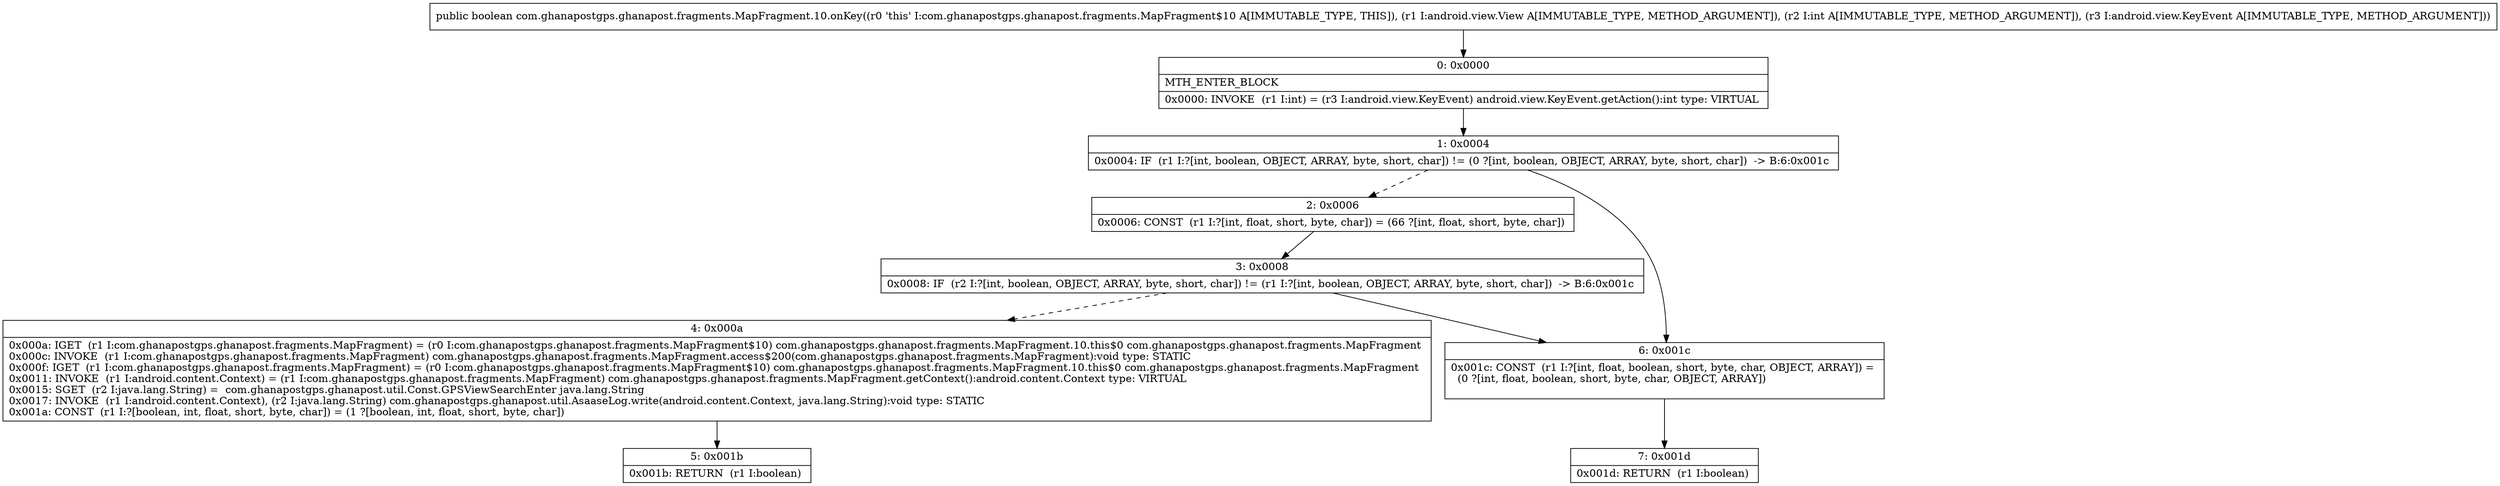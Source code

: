 digraph "CFG forcom.ghanapostgps.ghanapost.fragments.MapFragment.10.onKey(Landroid\/view\/View;ILandroid\/view\/KeyEvent;)Z" {
Node_0 [shape=record,label="{0\:\ 0x0000|MTH_ENTER_BLOCK\l|0x0000: INVOKE  (r1 I:int) = (r3 I:android.view.KeyEvent) android.view.KeyEvent.getAction():int type: VIRTUAL \l}"];
Node_1 [shape=record,label="{1\:\ 0x0004|0x0004: IF  (r1 I:?[int, boolean, OBJECT, ARRAY, byte, short, char]) != (0 ?[int, boolean, OBJECT, ARRAY, byte, short, char])  \-\> B:6:0x001c \l}"];
Node_2 [shape=record,label="{2\:\ 0x0006|0x0006: CONST  (r1 I:?[int, float, short, byte, char]) = (66 ?[int, float, short, byte, char]) \l}"];
Node_3 [shape=record,label="{3\:\ 0x0008|0x0008: IF  (r2 I:?[int, boolean, OBJECT, ARRAY, byte, short, char]) != (r1 I:?[int, boolean, OBJECT, ARRAY, byte, short, char])  \-\> B:6:0x001c \l}"];
Node_4 [shape=record,label="{4\:\ 0x000a|0x000a: IGET  (r1 I:com.ghanapostgps.ghanapost.fragments.MapFragment) = (r0 I:com.ghanapostgps.ghanapost.fragments.MapFragment$10) com.ghanapostgps.ghanapost.fragments.MapFragment.10.this$0 com.ghanapostgps.ghanapost.fragments.MapFragment \l0x000c: INVOKE  (r1 I:com.ghanapostgps.ghanapost.fragments.MapFragment) com.ghanapostgps.ghanapost.fragments.MapFragment.access$200(com.ghanapostgps.ghanapost.fragments.MapFragment):void type: STATIC \l0x000f: IGET  (r1 I:com.ghanapostgps.ghanapost.fragments.MapFragment) = (r0 I:com.ghanapostgps.ghanapost.fragments.MapFragment$10) com.ghanapostgps.ghanapost.fragments.MapFragment.10.this$0 com.ghanapostgps.ghanapost.fragments.MapFragment \l0x0011: INVOKE  (r1 I:android.content.Context) = (r1 I:com.ghanapostgps.ghanapost.fragments.MapFragment) com.ghanapostgps.ghanapost.fragments.MapFragment.getContext():android.content.Context type: VIRTUAL \l0x0015: SGET  (r2 I:java.lang.String) =  com.ghanapostgps.ghanapost.util.Const.GPSViewSearchEnter java.lang.String \l0x0017: INVOKE  (r1 I:android.content.Context), (r2 I:java.lang.String) com.ghanapostgps.ghanapost.util.AsaaseLog.write(android.content.Context, java.lang.String):void type: STATIC \l0x001a: CONST  (r1 I:?[boolean, int, float, short, byte, char]) = (1 ?[boolean, int, float, short, byte, char]) \l}"];
Node_5 [shape=record,label="{5\:\ 0x001b|0x001b: RETURN  (r1 I:boolean) \l}"];
Node_6 [shape=record,label="{6\:\ 0x001c|0x001c: CONST  (r1 I:?[int, float, boolean, short, byte, char, OBJECT, ARRAY]) = \l  (0 ?[int, float, boolean, short, byte, char, OBJECT, ARRAY])\l \l}"];
Node_7 [shape=record,label="{7\:\ 0x001d|0x001d: RETURN  (r1 I:boolean) \l}"];
MethodNode[shape=record,label="{public boolean com.ghanapostgps.ghanapost.fragments.MapFragment.10.onKey((r0 'this' I:com.ghanapostgps.ghanapost.fragments.MapFragment$10 A[IMMUTABLE_TYPE, THIS]), (r1 I:android.view.View A[IMMUTABLE_TYPE, METHOD_ARGUMENT]), (r2 I:int A[IMMUTABLE_TYPE, METHOD_ARGUMENT]), (r3 I:android.view.KeyEvent A[IMMUTABLE_TYPE, METHOD_ARGUMENT])) }"];
MethodNode -> Node_0;
Node_0 -> Node_1;
Node_1 -> Node_2[style=dashed];
Node_1 -> Node_6;
Node_2 -> Node_3;
Node_3 -> Node_4[style=dashed];
Node_3 -> Node_6;
Node_4 -> Node_5;
Node_6 -> Node_7;
}

